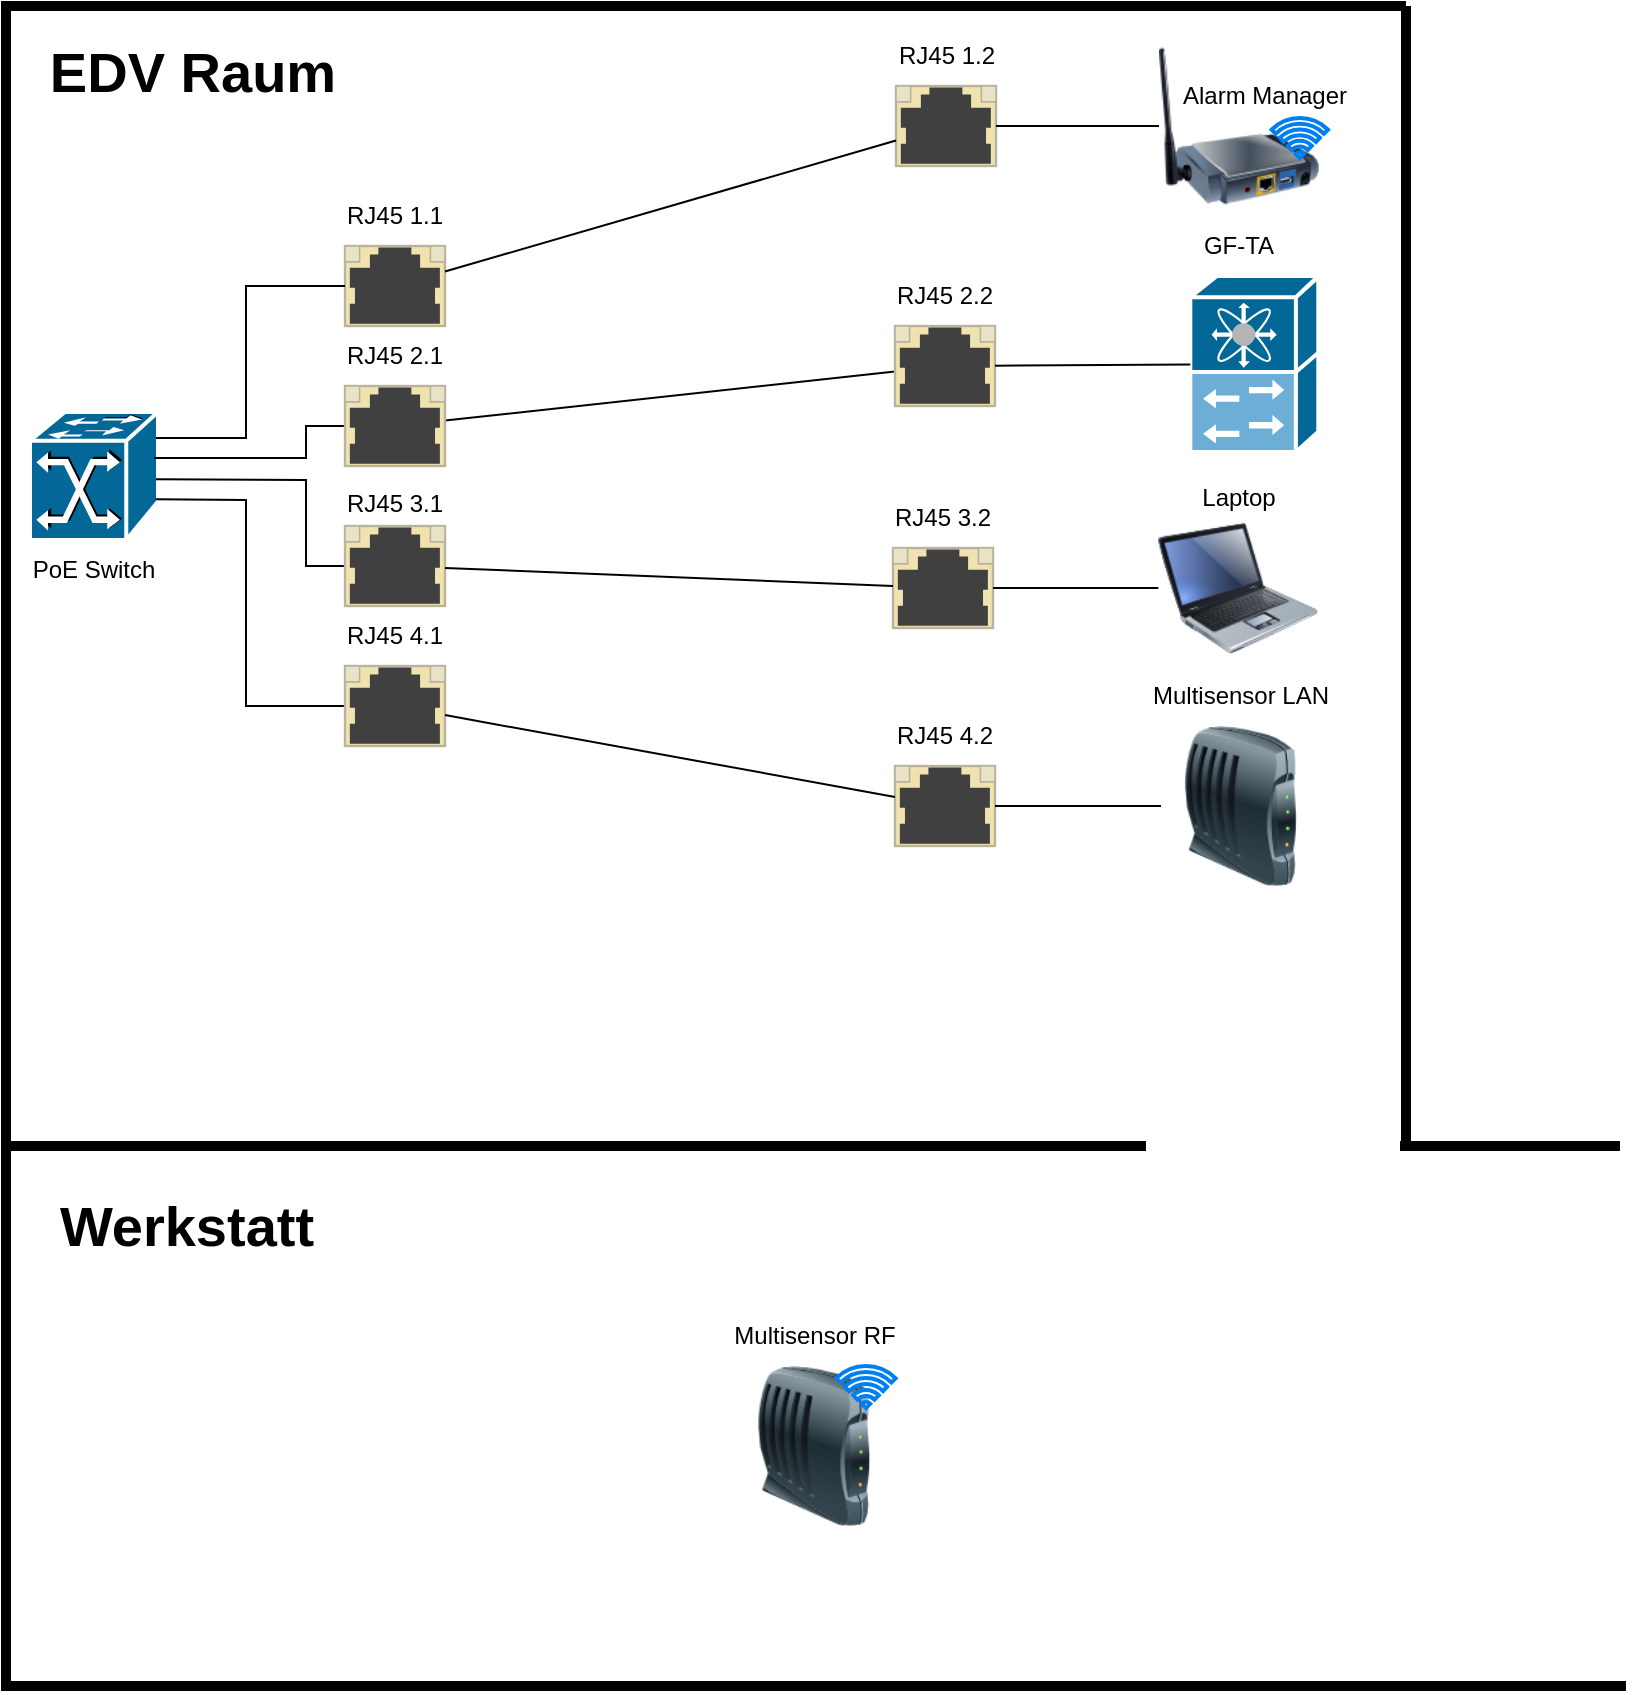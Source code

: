 <mxfile version="24.7.17">
  <diagram name="Seite-1" id="J_cecj8nlEAOPX3EQDfE">
    <mxGraphModel dx="1050" dy="557" grid="1" gridSize="10" guides="1" tooltips="1" connect="1" arrows="1" fold="1" page="1" pageScale="1" pageWidth="827" pageHeight="1169" math="0" shadow="0">
      <root>
        <mxCell id="0" />
        <mxCell id="1" parent="0" />
        <mxCell id="JUdulcwFiIQr3jhsynN7-4" value="" style="group" vertex="1" connectable="0" parent="1">
          <mxGeometry x="20" y="243" width="88" height="94" as="geometry" />
        </mxCell>
        <mxCell id="JUdulcwFiIQr3jhsynN7-2" value="" style="shape=mxgraph.cisco.switches.atm_fast_gigabit_etherswitch;sketch=0;html=1;pointerEvents=1;dashed=0;fillColor=#036897;strokeColor=#ffffff;strokeWidth=2;verticalLabelPosition=bottom;verticalAlign=top;align=center;outlineConnect=0;" vertex="1" parent="JUdulcwFiIQr3jhsynN7-4">
          <mxGeometry x="12" width="64" height="64" as="geometry" />
        </mxCell>
        <mxCell id="JUdulcwFiIQr3jhsynN7-3" value="PoE Switch" style="text;html=1;align=center;verticalAlign=middle;whiteSpace=wrap;rounded=0;" vertex="1" parent="JUdulcwFiIQr3jhsynN7-4">
          <mxGeometry y="64" width="88" height="30" as="geometry" />
        </mxCell>
        <mxCell id="JUdulcwFiIQr3jhsynN7-26" value="" style="endArrow=none;html=1;rounded=0;" edge="1" parent="JUdulcwFiIQr3jhsynN7-4" target="JUdulcwFiIQr3jhsynN7-6">
          <mxGeometry width="50" height="50" relative="1" as="geometry">
            <mxPoint x="75" y="43.57" as="sourcePoint" />
            <mxPoint x="129" y="43.57" as="targetPoint" />
            <Array as="points">
              <mxPoint x="120" y="44" />
              <mxPoint x="120" y="147" />
            </Array>
          </mxGeometry>
        </mxCell>
        <mxCell id="JUdulcwFiIQr3jhsynN7-25" value="" style="endArrow=none;html=1;rounded=0;" edge="1" parent="JUdulcwFiIQr3jhsynN7-4" target="JUdulcwFiIQr3jhsynN7-8">
          <mxGeometry width="50" height="50" relative="1" as="geometry">
            <mxPoint x="75" y="33.57" as="sourcePoint" />
            <mxPoint x="129" y="33.57" as="targetPoint" />
            <Array as="points">
              <mxPoint x="150" y="34" />
              <mxPoint x="150" y="77" />
            </Array>
          </mxGeometry>
        </mxCell>
        <mxCell id="JUdulcwFiIQr3jhsynN7-24" value="" style="endArrow=none;html=1;rounded=0;" edge="1" parent="JUdulcwFiIQr3jhsynN7-4" target="JUdulcwFiIQr3jhsynN7-7">
          <mxGeometry width="50" height="50" relative="1" as="geometry">
            <mxPoint x="74" y="23" as="sourcePoint" />
            <mxPoint x="128" y="23" as="targetPoint" />
            <Array as="points">
              <mxPoint x="150" y="23" />
              <mxPoint x="150" y="7" />
            </Array>
          </mxGeometry>
        </mxCell>
        <mxCell id="JUdulcwFiIQr3jhsynN7-6" value="" style="html=1;verticalLabelPosition=bottom;verticalAlign=top;outlineConnect=0;shadow=0;dashed=0;shape=mxgraph.rack.hpe_aruba.switches.rj45_sfp;" vertex="1" parent="1">
          <mxGeometry x="189.5" y="370" width="50" height="40" as="geometry" />
        </mxCell>
        <mxCell id="JUdulcwFiIQr3jhsynN7-8" value="" style="html=1;verticalLabelPosition=bottom;verticalAlign=top;outlineConnect=0;shadow=0;dashed=0;shape=mxgraph.rack.hpe_aruba.switches.rj45_sfp;" vertex="1" parent="1">
          <mxGeometry x="189.5" y="300" width="50" height="40" as="geometry" />
        </mxCell>
        <mxCell id="JUdulcwFiIQr3jhsynN7-11" value="" style="group" vertex="1" connectable="0" parent="1">
          <mxGeometry x="160" y="130" width="109" height="70" as="geometry" />
        </mxCell>
        <mxCell id="JUdulcwFiIQr3jhsynN7-5" value="" style="html=1;verticalLabelPosition=bottom;verticalAlign=top;outlineConnect=0;shadow=0;dashed=0;shape=mxgraph.rack.hpe_aruba.switches.rj45_sfp;" vertex="1" parent="JUdulcwFiIQr3jhsynN7-11">
          <mxGeometry x="29.5" y="30" width="50" height="40" as="geometry" />
        </mxCell>
        <mxCell id="JUdulcwFiIQr3jhsynN7-9" value="RJ45 1.1" style="text;html=1;align=center;verticalAlign=middle;whiteSpace=wrap;rounded=0;" vertex="1" parent="JUdulcwFiIQr3jhsynN7-11">
          <mxGeometry width="109" height="30" as="geometry" />
        </mxCell>
        <mxCell id="JUdulcwFiIQr3jhsynN7-12" value="RJ45 3.1" style="text;html=1;align=center;verticalAlign=middle;whiteSpace=wrap;rounded=0;" vertex="1" parent="1">
          <mxGeometry x="160" y="274" width="109" height="30" as="geometry" />
        </mxCell>
        <mxCell id="JUdulcwFiIQr3jhsynN7-13" value="RJ45 4.1" style="text;html=1;align=center;verticalAlign=middle;whiteSpace=wrap;rounded=0;" vertex="1" parent="1">
          <mxGeometry x="160" y="340" width="109" height="30" as="geometry" />
        </mxCell>
        <mxCell id="JUdulcwFiIQr3jhsynN7-23" value="" style="endArrow=none;html=1;rounded=0;" edge="1" parent="1" target="JUdulcwFiIQr3jhsynN7-5">
          <mxGeometry width="50" height="50" relative="1" as="geometry">
            <mxPoint x="95" y="256" as="sourcePoint" />
            <mxPoint x="149" y="256" as="targetPoint" />
            <Array as="points">
              <mxPoint x="140" y="256" />
              <mxPoint x="140" y="180" />
            </Array>
          </mxGeometry>
        </mxCell>
        <mxCell id="JUdulcwFiIQr3jhsynN7-40" value="" style="group" vertex="1" connectable="0" parent="1">
          <mxGeometry x="435.5" y="50" width="268.5" height="90" as="geometry" />
        </mxCell>
        <mxCell id="JUdulcwFiIQr3jhsynN7-34" value="" style="html=1;verticalLabelPosition=bottom;verticalAlign=top;outlineConnect=0;shadow=0;dashed=0;shape=mxgraph.rack.hpe_aruba.switches.rj45_sfp;" vertex="1" parent="JUdulcwFiIQr3jhsynN7-40">
          <mxGeometry x="29.5" y="30" width="50" height="40" as="geometry" />
        </mxCell>
        <mxCell id="JUdulcwFiIQr3jhsynN7-35" value="RJ45 1.2" style="text;html=1;align=center;verticalAlign=middle;whiteSpace=wrap;rounded=0;" vertex="1" parent="JUdulcwFiIQr3jhsynN7-40">
          <mxGeometry width="109" height="30" as="geometry" />
        </mxCell>
        <mxCell id="JUdulcwFiIQr3jhsynN7-42" value="" style="line;strokeWidth=1;fillColor=none;align=left;verticalAlign=middle;spacingTop=-1;spacingLeft=3;spacingRight=3;rotatable=0;labelPosition=right;points=[];portConstraint=eastwest;strokeColor=inherit;" vertex="1" parent="JUdulcwFiIQr3jhsynN7-40">
          <mxGeometry x="159.5" y="46" width="40" height="8" as="geometry" />
        </mxCell>
        <mxCell id="JUdulcwFiIQr3jhsynN7-44" value="" style="line;strokeWidth=1;fillColor=none;align=left;verticalAlign=middle;spacingTop=-1;spacingLeft=3;spacingRight=3;rotatable=0;labelPosition=right;points=[];portConstraint=eastwest;strokeColor=inherit;" vertex="1" parent="JUdulcwFiIQr3jhsynN7-40">
          <mxGeometry x="80" y="47" width="40" height="8" as="geometry" />
        </mxCell>
        <mxCell id="JUdulcwFiIQr3jhsynN7-45" value="" style="line;strokeWidth=1;fillColor=none;align=left;verticalAlign=middle;spacingTop=-1;spacingLeft=3;spacingRight=3;rotatable=0;labelPosition=right;points=[];portConstraint=eastwest;strokeColor=inherit;" vertex="1" parent="JUdulcwFiIQr3jhsynN7-40">
          <mxGeometry x="90" y="46" width="40" height="8" as="geometry" />
        </mxCell>
        <mxCell id="JUdulcwFiIQr3jhsynN7-33" value="" style="group" vertex="1" connectable="0" parent="JUdulcwFiIQr3jhsynN7-40">
          <mxGeometry x="159.5" y="10" width="109" height="80" as="geometry" />
        </mxCell>
        <mxCell id="JUdulcwFiIQr3jhsynN7-31" value="" style="image;html=1;image=img/lib/clip_art/networking/Print_Server_Wireless_128x128.png" vertex="1" parent="JUdulcwFiIQr3jhsynN7-33">
          <mxGeometry x="1.5" width="80" height="80" as="geometry" />
        </mxCell>
        <mxCell id="JUdulcwFiIQr3jhsynN7-32" value="Alarm Manager" style="text;html=1;align=center;verticalAlign=middle;whiteSpace=wrap;rounded=0;" vertex="1" parent="JUdulcwFiIQr3jhsynN7-33">
          <mxGeometry y="10" width="109" height="30" as="geometry" />
        </mxCell>
        <mxCell id="JUdulcwFiIQr3jhsynN7-80" value="" style="html=1;verticalLabelPosition=bottom;align=center;labelBackgroundColor=#ffffff;verticalAlign=top;strokeWidth=2;strokeColor=#0080F0;shadow=0;dashed=0;shape=mxgraph.ios7.icons.wifi;pointerEvents=1" vertex="1" parent="JUdulcwFiIQr3jhsynN7-33">
          <mxGeometry x="57.8" y="36" width="28.2" height="20" as="geometry" />
        </mxCell>
        <mxCell id="JUdulcwFiIQr3jhsynN7-50" value="" style="endArrow=none;html=1;rounded=0;" edge="1" parent="JUdulcwFiIQr3jhsynN7-40" source="JUdulcwFiIQr3jhsynN7-34" target="JUdulcwFiIQr3jhsynN7-31">
          <mxGeometry width="50" height="50" relative="1" as="geometry">
            <mxPoint x="110" y="210" as="sourcePoint" />
            <mxPoint x="160" y="160" as="targetPoint" />
          </mxGeometry>
        </mxCell>
        <mxCell id="JUdulcwFiIQr3jhsynN7-52" value="" style="endArrow=none;html=1;rounded=0;" edge="1" parent="1" source="JUdulcwFiIQr3jhsynN7-5" target="JUdulcwFiIQr3jhsynN7-34">
          <mxGeometry width="50" height="50" relative="1" as="geometry">
            <mxPoint x="320" y="170" as="sourcePoint" />
            <mxPoint x="370" y="120" as="targetPoint" />
          </mxGeometry>
        </mxCell>
        <mxCell id="JUdulcwFiIQr3jhsynN7-56" value="" style="endArrow=none;html=1;rounded=0;" edge="1" parent="1" source="JUdulcwFiIQr3jhsynN7-7" target="JUdulcwFiIQr3jhsynN7-59">
          <mxGeometry width="50" height="50" relative="1" as="geometry">
            <mxPoint x="290" y="270" as="sourcePoint" />
            <mxPoint x="360" y="240" as="targetPoint" />
          </mxGeometry>
        </mxCell>
        <mxCell id="JUdulcwFiIQr3jhsynN7-57" value="" style="group" vertex="1" connectable="0" parent="1">
          <mxGeometry x="160" y="200" width="109" height="70" as="geometry" />
        </mxCell>
        <mxCell id="JUdulcwFiIQr3jhsynN7-7" value="" style="html=1;verticalLabelPosition=bottom;verticalAlign=top;outlineConnect=0;shadow=0;dashed=0;shape=mxgraph.rack.hpe_aruba.switches.rj45_sfp;" vertex="1" parent="JUdulcwFiIQr3jhsynN7-57">
          <mxGeometry x="29.5" y="30" width="50" height="40" as="geometry" />
        </mxCell>
        <mxCell id="JUdulcwFiIQr3jhsynN7-10" value="RJ45 2.1" style="text;html=1;align=center;verticalAlign=middle;whiteSpace=wrap;rounded=0;" vertex="1" parent="JUdulcwFiIQr3jhsynN7-57">
          <mxGeometry width="109" height="30" as="geometry" />
        </mxCell>
        <mxCell id="JUdulcwFiIQr3jhsynN7-58" value="" style="group" vertex="1" connectable="0" parent="1">
          <mxGeometry x="435" y="170" width="109" height="70" as="geometry" />
        </mxCell>
        <mxCell id="JUdulcwFiIQr3jhsynN7-59" value="" style="html=1;verticalLabelPosition=bottom;verticalAlign=top;outlineConnect=0;shadow=0;dashed=0;shape=mxgraph.rack.hpe_aruba.switches.rj45_sfp;" vertex="1" parent="JUdulcwFiIQr3jhsynN7-58">
          <mxGeometry x="29.5" y="30" width="50" height="40" as="geometry" />
        </mxCell>
        <mxCell id="JUdulcwFiIQr3jhsynN7-60" value="RJ45 2.2" style="text;html=1;align=center;verticalAlign=middle;whiteSpace=wrap;rounded=0;" vertex="1" parent="JUdulcwFiIQr3jhsynN7-58">
          <mxGeometry width="109" height="30" as="geometry" />
        </mxCell>
        <mxCell id="JUdulcwFiIQr3jhsynN7-61" value="" style="group" vertex="1" connectable="0" parent="1">
          <mxGeometry x="434" y="281" width="109" height="70" as="geometry" />
        </mxCell>
        <mxCell id="JUdulcwFiIQr3jhsynN7-62" value="" style="html=1;verticalLabelPosition=bottom;verticalAlign=top;outlineConnect=0;shadow=0;dashed=0;shape=mxgraph.rack.hpe_aruba.switches.rj45_sfp;" vertex="1" parent="JUdulcwFiIQr3jhsynN7-61">
          <mxGeometry x="29.5" y="30" width="50" height="40" as="geometry" />
        </mxCell>
        <mxCell id="JUdulcwFiIQr3jhsynN7-63" value="RJ45 3.2" style="text;html=1;align=center;verticalAlign=middle;whiteSpace=wrap;rounded=0;" vertex="1" parent="JUdulcwFiIQr3jhsynN7-61">
          <mxGeometry width="109" height="30" as="geometry" />
        </mxCell>
        <mxCell id="JUdulcwFiIQr3jhsynN7-64" value="" style="group" vertex="1" connectable="0" parent="1">
          <mxGeometry x="435" y="390" width="109" height="70" as="geometry" />
        </mxCell>
        <mxCell id="JUdulcwFiIQr3jhsynN7-65" value="" style="html=1;verticalLabelPosition=bottom;verticalAlign=top;outlineConnect=0;shadow=0;dashed=0;shape=mxgraph.rack.hpe_aruba.switches.rj45_sfp;" vertex="1" parent="JUdulcwFiIQr3jhsynN7-64">
          <mxGeometry x="29.5" y="30" width="50" height="40" as="geometry" />
        </mxCell>
        <mxCell id="JUdulcwFiIQr3jhsynN7-66" value="RJ45 4.2" style="text;html=1;align=center;verticalAlign=middle;whiteSpace=wrap;rounded=0;" vertex="1" parent="JUdulcwFiIQr3jhsynN7-64">
          <mxGeometry width="109" height="30" as="geometry" />
        </mxCell>
        <mxCell id="JUdulcwFiIQr3jhsynN7-67" value="" style="endArrow=none;html=1;rounded=0;" edge="1" parent="1" source="JUdulcwFiIQr3jhsynN7-8" target="JUdulcwFiIQr3jhsynN7-62">
          <mxGeometry width="50" height="50" relative="1" as="geometry">
            <mxPoint x="250" y="317" as="sourcePoint" />
            <mxPoint x="475" y="293" as="targetPoint" />
          </mxGeometry>
        </mxCell>
        <mxCell id="JUdulcwFiIQr3jhsynN7-68" value="" style="endArrow=none;html=1;rounded=0;" edge="1" parent="1" source="JUdulcwFiIQr3jhsynN7-6" target="JUdulcwFiIQr3jhsynN7-65">
          <mxGeometry width="50" height="50" relative="1" as="geometry">
            <mxPoint x="239.5" y="434" as="sourcePoint" />
            <mxPoint x="464.5" y="410" as="targetPoint" />
          </mxGeometry>
        </mxCell>
        <mxCell id="JUdulcwFiIQr3jhsynN7-70" value="" style="endArrow=none;html=1;rounded=0;" edge="1" parent="1" source="JUdulcwFiIQr3jhsynN7-62" target="JUdulcwFiIQr3jhsynN7-53">
          <mxGeometry width="50" height="50" relative="1" as="geometry">
            <mxPoint x="544" y="314" as="sourcePoint" />
            <mxPoint x="594" y="264" as="targetPoint" />
          </mxGeometry>
        </mxCell>
        <mxCell id="JUdulcwFiIQr3jhsynN7-75" value="" style="group" vertex="1" connectable="0" parent="1">
          <mxGeometry x="583" y="370" width="109" height="110" as="geometry" />
        </mxCell>
        <mxCell id="JUdulcwFiIQr3jhsynN7-51" value="" style="image;html=1;image=img/lib/clip_art/networking/Modem_128x128.png" vertex="1" parent="JUdulcwFiIQr3jhsynN7-75">
          <mxGeometry x="14.5" y="30" width="80" height="80" as="geometry" />
        </mxCell>
        <mxCell id="JUdulcwFiIQr3jhsynN7-72" value="Multisensor LAN" style="text;html=1;align=center;verticalAlign=middle;whiteSpace=wrap;rounded=0;" vertex="1" parent="JUdulcwFiIQr3jhsynN7-75">
          <mxGeometry width="109" height="30" as="geometry" />
        </mxCell>
        <mxCell id="JUdulcwFiIQr3jhsynN7-76" value="" style="group" vertex="1" connectable="0" parent="1">
          <mxGeometry x="581.65" y="271" width="109" height="100" as="geometry" />
        </mxCell>
        <mxCell id="JUdulcwFiIQr3jhsynN7-53" value="" style="image;html=1;image=img/lib/clip_art/computers/Laptop_128x128.png" vertex="1" parent="JUdulcwFiIQr3jhsynN7-76">
          <mxGeometry x="14.5" y="20" width="80" height="80" as="geometry" />
        </mxCell>
        <mxCell id="JUdulcwFiIQr3jhsynN7-73" value="Laptop" style="text;html=1;align=center;verticalAlign=middle;whiteSpace=wrap;rounded=0;" vertex="1" parent="JUdulcwFiIQr3jhsynN7-76">
          <mxGeometry width="109" height="30" as="geometry" />
        </mxCell>
        <mxCell id="JUdulcwFiIQr3jhsynN7-77" value="" style="group" vertex="1" connectable="0" parent="1">
          <mxGeometry x="581.65" y="145" width="109" height="118" as="geometry" />
        </mxCell>
        <mxCell id="JUdulcwFiIQr3jhsynN7-54" value="" style="shape=mxgraph.cisco.controllers_and_modules.10ge_fcoe;sketch=0;html=1;pointerEvents=1;dashed=0;fillColor=#036897;strokeColor=#ffffff;strokeWidth=2;verticalLabelPosition=bottom;verticalAlign=top;align=center;outlineConnect=0;" vertex="1" parent="JUdulcwFiIQr3jhsynN7-77">
          <mxGeometry x="30.5" y="30" width="64" height="88" as="geometry" />
        </mxCell>
        <mxCell id="JUdulcwFiIQr3jhsynN7-74" value="GF-TA" style="text;html=1;align=center;verticalAlign=middle;whiteSpace=wrap;rounded=0;" vertex="1" parent="JUdulcwFiIQr3jhsynN7-77">
          <mxGeometry width="109" height="30" as="geometry" />
        </mxCell>
        <mxCell id="JUdulcwFiIQr3jhsynN7-78" value="" style="endArrow=none;html=1;rounded=0;" edge="1" parent="1" source="JUdulcwFiIQr3jhsynN7-59" target="JUdulcwFiIQr3jhsynN7-54">
          <mxGeometry width="50" height="50" relative="1" as="geometry">
            <mxPoint x="525.5" y="190" as="sourcePoint" />
            <mxPoint x="606.5" y="190" as="targetPoint" />
          </mxGeometry>
        </mxCell>
        <mxCell id="JUdulcwFiIQr3jhsynN7-79" value="" style="endArrow=none;html=1;rounded=0;entryX=0;entryY=0.5;entryDx=0;entryDy=0;" edge="1" parent="1" source="JUdulcwFiIQr3jhsynN7-65" target="JUdulcwFiIQr3jhsynN7-51">
          <mxGeometry width="50" height="50" relative="1" as="geometry">
            <mxPoint x="528.75" y="470" as="sourcePoint" />
            <mxPoint x="610.75" y="470" as="targetPoint" />
          </mxGeometry>
        </mxCell>
        <mxCell id="JUdulcwFiIQr3jhsynN7-82" value="" style="endArrow=none;html=1;rounded=0;strokeWidth=5;" edge="1" parent="1">
          <mxGeometry width="50" height="50" relative="1" as="geometry">
            <mxPoint x="590" y="610" as="sourcePoint" />
            <mxPoint x="720" y="40" as="targetPoint" />
            <Array as="points">
              <mxPoint x="20" y="610" />
              <mxPoint x="20" y="40" />
            </Array>
          </mxGeometry>
        </mxCell>
        <mxCell id="JUdulcwFiIQr3jhsynN7-83" value="" style="endArrow=none;html=1;rounded=0;strokeWidth=5;" edge="1" parent="1">
          <mxGeometry width="50" height="50" relative="1" as="geometry">
            <mxPoint x="720" y="610" as="sourcePoint" />
            <mxPoint x="720" y="40" as="targetPoint" />
          </mxGeometry>
        </mxCell>
        <mxCell id="JUdulcwFiIQr3jhsynN7-84" value="&lt;font style=&quot;font-size: 28px;&quot;&gt;EDV&amp;nbsp;&lt;span style=&quot;background-color: initial;&quot;&gt;Raum&lt;/span&gt;&lt;/font&gt;" style="text;strokeColor=none;fillColor=none;html=1;fontSize=24;fontStyle=1;verticalAlign=middle;align=center;" vertex="1" parent="1">
          <mxGeometry x="63" y="53" width="100" height="40" as="geometry" />
        </mxCell>
        <mxCell id="JUdulcwFiIQr3jhsynN7-87" value="" style="group" vertex="1" connectable="0" parent="1">
          <mxGeometry x="370" y="690" width="109" height="110" as="geometry" />
        </mxCell>
        <mxCell id="JUdulcwFiIQr3jhsynN7-85" value="" style="group" vertex="1" connectable="0" parent="JUdulcwFiIQr3jhsynN7-87">
          <mxGeometry x="14.15" y="30" width="80.7" height="80" as="geometry" />
        </mxCell>
        <mxCell id="JUdulcwFiIQr3jhsynN7-27" value="" style="image;html=1;image=img/lib/clip_art/networking/Modem_128x128.png" vertex="1" parent="JUdulcwFiIQr3jhsynN7-85">
          <mxGeometry width="80" height="80" as="geometry" />
        </mxCell>
        <mxCell id="JUdulcwFiIQr3jhsynN7-29" value="" style="html=1;verticalLabelPosition=bottom;align=center;labelBackgroundColor=#ffffff;verticalAlign=top;strokeWidth=2;strokeColor=#0080F0;shadow=0;dashed=0;shape=mxgraph.ios7.icons.wifi;pointerEvents=1" vertex="1" parent="JUdulcwFiIQr3jhsynN7-85">
          <mxGeometry x="51" width="29.7" height="21" as="geometry" />
        </mxCell>
        <mxCell id="JUdulcwFiIQr3jhsynN7-86" value="Multisensor RF" style="text;html=1;align=center;verticalAlign=middle;whiteSpace=wrap;rounded=0;" vertex="1" parent="JUdulcwFiIQr3jhsynN7-87">
          <mxGeometry width="109" height="30" as="geometry" />
        </mxCell>
        <mxCell id="JUdulcwFiIQr3jhsynN7-88" value="" style="endArrow=none;html=1;rounded=0;strokeWidth=5;" edge="1" parent="1">
          <mxGeometry width="50" height="50" relative="1" as="geometry">
            <mxPoint x="830" y="880" as="sourcePoint" />
            <mxPoint x="20" y="560" as="targetPoint" />
            <Array as="points">
              <mxPoint x="20" y="880" />
            </Array>
          </mxGeometry>
        </mxCell>
        <mxCell id="JUdulcwFiIQr3jhsynN7-89" value="" style="endArrow=none;html=1;rounded=0;strokeWidth=5;" edge="1" parent="1">
          <mxGeometry width="50" height="50" relative="1" as="geometry">
            <mxPoint x="717" y="610" as="sourcePoint" />
            <mxPoint x="827" y="610" as="targetPoint" />
          </mxGeometry>
        </mxCell>
        <mxCell id="JUdulcwFiIQr3jhsynN7-90" value="&lt;span style=&quot;font-size: 28px;&quot;&gt;Werkstatt&lt;/span&gt;" style="text;strokeColor=none;fillColor=none;html=1;fontSize=24;fontStyle=1;verticalAlign=middle;align=center;" vertex="1" parent="1">
          <mxGeometry x="60" y="630" width="100" height="40" as="geometry" />
        </mxCell>
      </root>
    </mxGraphModel>
  </diagram>
</mxfile>
